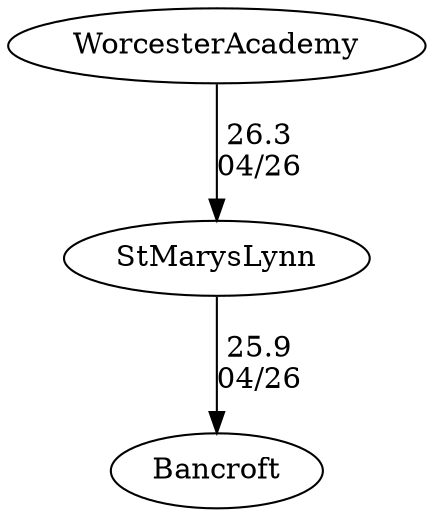 digraph boys2foursStMarysLynn {StMarysLynn [URL="boys2foursStMarysLynnStMarysLynn.html"];WorcesterAcademy [URL="boys2foursStMarysLynnWorcesterAcademy.html"];Bancroft [URL="boys2foursStMarysLynnBancroft.html"];WorcesterAcademy -> StMarysLynn[label="26.3
04/26", weight="74", tooltip="NEIRA,Worcester Academy vs. St. Mary's-Lynn, Thayer, Eagle Hill, and Bancroft			
Distance: 1500 meters Conditions: Minimal wind, no chop.
None", URL="http://www.row2k.com/results/resultspage.cfm?UID=38305821F0E11F6B4B5BC132E9B3DE79&cat=5", random="random"]; 
StMarysLynn -> Bancroft[label="25.9
04/26", weight="75", tooltip="NEIRA,Worcester Academy vs. St. Mary's-Lynn, Thayer, Eagle Hill, and Bancroft			
Distance: 1500 meters Conditions: Minimal wind, no chop.
None", URL="http://www.row2k.com/results/resultspage.cfm?UID=38305821F0E11F6B4B5BC132E9B3DE79&cat=5", random="random"]}